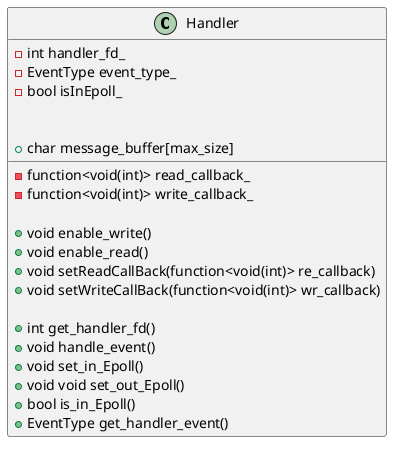 @startuml
class Handler
{
    - int handler_fd_
    - EventType event_type_
    - bool isInEpoll_
    - function<void(int)> read_callback_
    - function<void(int)> write_callback_

    + void enable_write()
    + void enable_read()
    + void setReadCallBack(function<void(int)> re_callback)
    + void setWriteCallBack(function<void(int)> wr_callback)

    + int get_handler_fd()
    + void handle_event()
    + void set_in_Epoll()
    + void void set_out_Epoll()
    + bool is_in_Epoll()
    + EventType get_handler_event()
    + char message_buffer[max_size]
}
@enduml